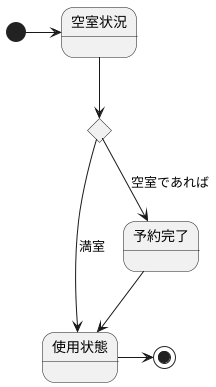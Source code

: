 @startuml 部屋オブジェクト
' left to right direction
[*] -right-> 空室状況
state c <<choice>>
state c <<choice>>
空室状況 -down-> c
c --> 予約完了 :空室であれば
c -right-> 使用状態 : 満室
' PlantUMLに結合点の表示形式はない
予約完了 --> 使用状態
使用状態 -right-> [*]

@enduml